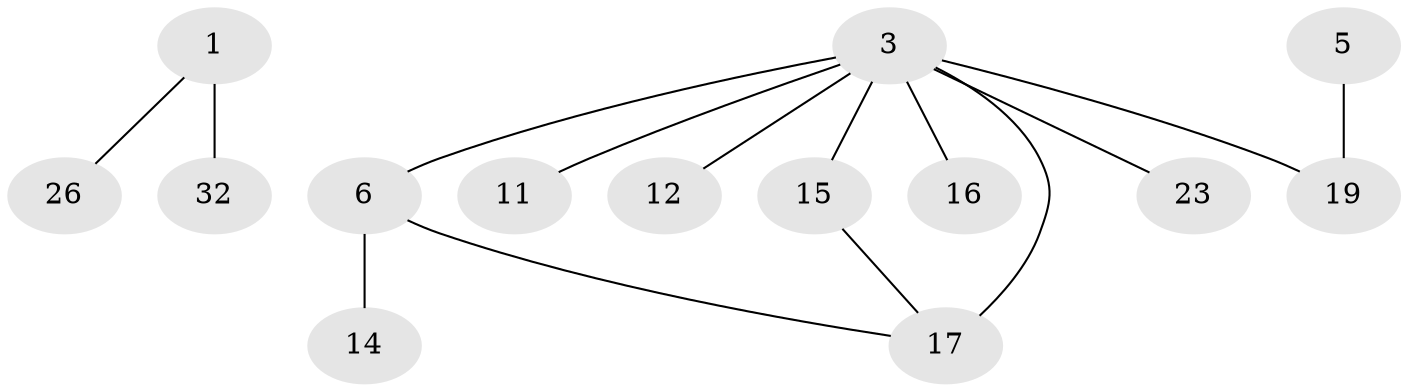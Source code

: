 // original degree distribution, {1: 0.3287671232876712, 0: 0.2876712328767123, 2: 0.2191780821917808, 5: 0.0410958904109589, 3: 0.0821917808219178, 4: 0.0273972602739726, 7: 0.0136986301369863}
// Generated by graph-tools (version 1.1) at 2025/33/03/09/25 02:33:30]
// undirected, 14 vertices, 14 edges
graph export_dot {
graph [start="1"]
  node [color=gray90,style=filled];
  1;
  3;
  5;
  6;
  11;
  12;
  14;
  15;
  16;
  17;
  19;
  23;
  26;
  32;
  1 -- 26 [weight=1.0];
  1 -- 32 [weight=2.0];
  3 -- 6 [weight=2.0];
  3 -- 11 [weight=1.0];
  3 -- 12 [weight=1.0];
  3 -- 15 [weight=1.0];
  3 -- 16 [weight=1.0];
  3 -- 17 [weight=2.0];
  3 -- 19 [weight=1.0];
  3 -- 23 [weight=1.0];
  5 -- 19 [weight=1.0];
  6 -- 14 [weight=1.0];
  6 -- 17 [weight=1.0];
  15 -- 17 [weight=1.0];
}
